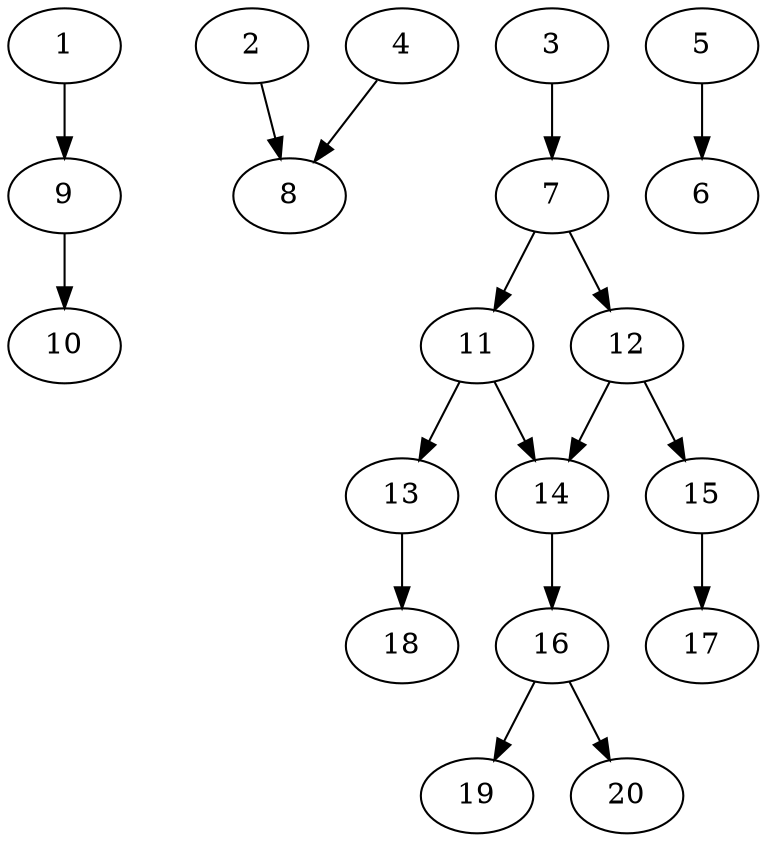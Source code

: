 // DAG automatically generated by daggen at Tue Jul 23 14:22:50 2019
// ./daggen --dot -n 20 --ccr 0.5 --fat 0.5 --regular 0.5 --density 0.6 --mindata 5242880 --maxdata 52428800 
digraph G {
  1 [size="42608640", alpha="0.19", expect_size="21304320"] 
  1 -> 9 [size ="21304320"]
  2 [size="59330560", alpha="0.09", expect_size="29665280"] 
  2 -> 8 [size ="29665280"]
  3 [size="21381120", alpha="0.18", expect_size="10690560"] 
  3 -> 7 [size ="10690560"]
  4 [size="47904768", alpha="0.07", expect_size="23952384"] 
  4 -> 8 [size ="23952384"]
  5 [size="50352128", alpha="0.18", expect_size="25176064"] 
  5 -> 6 [size ="25176064"]
  6 [size="64618496", alpha="0.15", expect_size="32309248"] 
  7 [size="47208448", alpha="0.03", expect_size="23604224"] 
  7 -> 11 [size ="23604224"]
  7 -> 12 [size ="23604224"]
  8 [size="61724672", alpha="0.05", expect_size="30862336"] 
  9 [size="103747584", alpha="0.17", expect_size="51873792"] 
  9 -> 10 [size ="51873792"]
  10 [size="50565120", alpha="0.06", expect_size="25282560"] 
  11 [size="100483072", alpha="0.03", expect_size="50241536"] 
  11 -> 13 [size ="50241536"]
  11 -> 14 [size ="50241536"]
  12 [size="94148608", alpha="0.10", expect_size="47074304"] 
  12 -> 14 [size ="47074304"]
  12 -> 15 [size ="47074304"]
  13 [size="43819008", alpha="0.19", expect_size="21909504"] 
  13 -> 18 [size ="21909504"]
  14 [size="35657728", alpha="0.04", expect_size="17828864"] 
  14 -> 16 [size ="17828864"]
  15 [size="69844992", alpha="0.13", expect_size="34922496"] 
  15 -> 17 [size ="34922496"]
  16 [size="59813888", alpha="0.00", expect_size="29906944"] 
  16 -> 19 [size ="29906944"]
  16 -> 20 [size ="29906944"]
  17 [size="35723264", alpha="0.12", expect_size="17861632"] 
  18 [size="50188288", alpha="0.00", expect_size="25094144"] 
  19 [size="72925184", alpha="0.04", expect_size="36462592"] 
  20 [size="56784896", alpha="0.16", expect_size="28392448"] 
}
